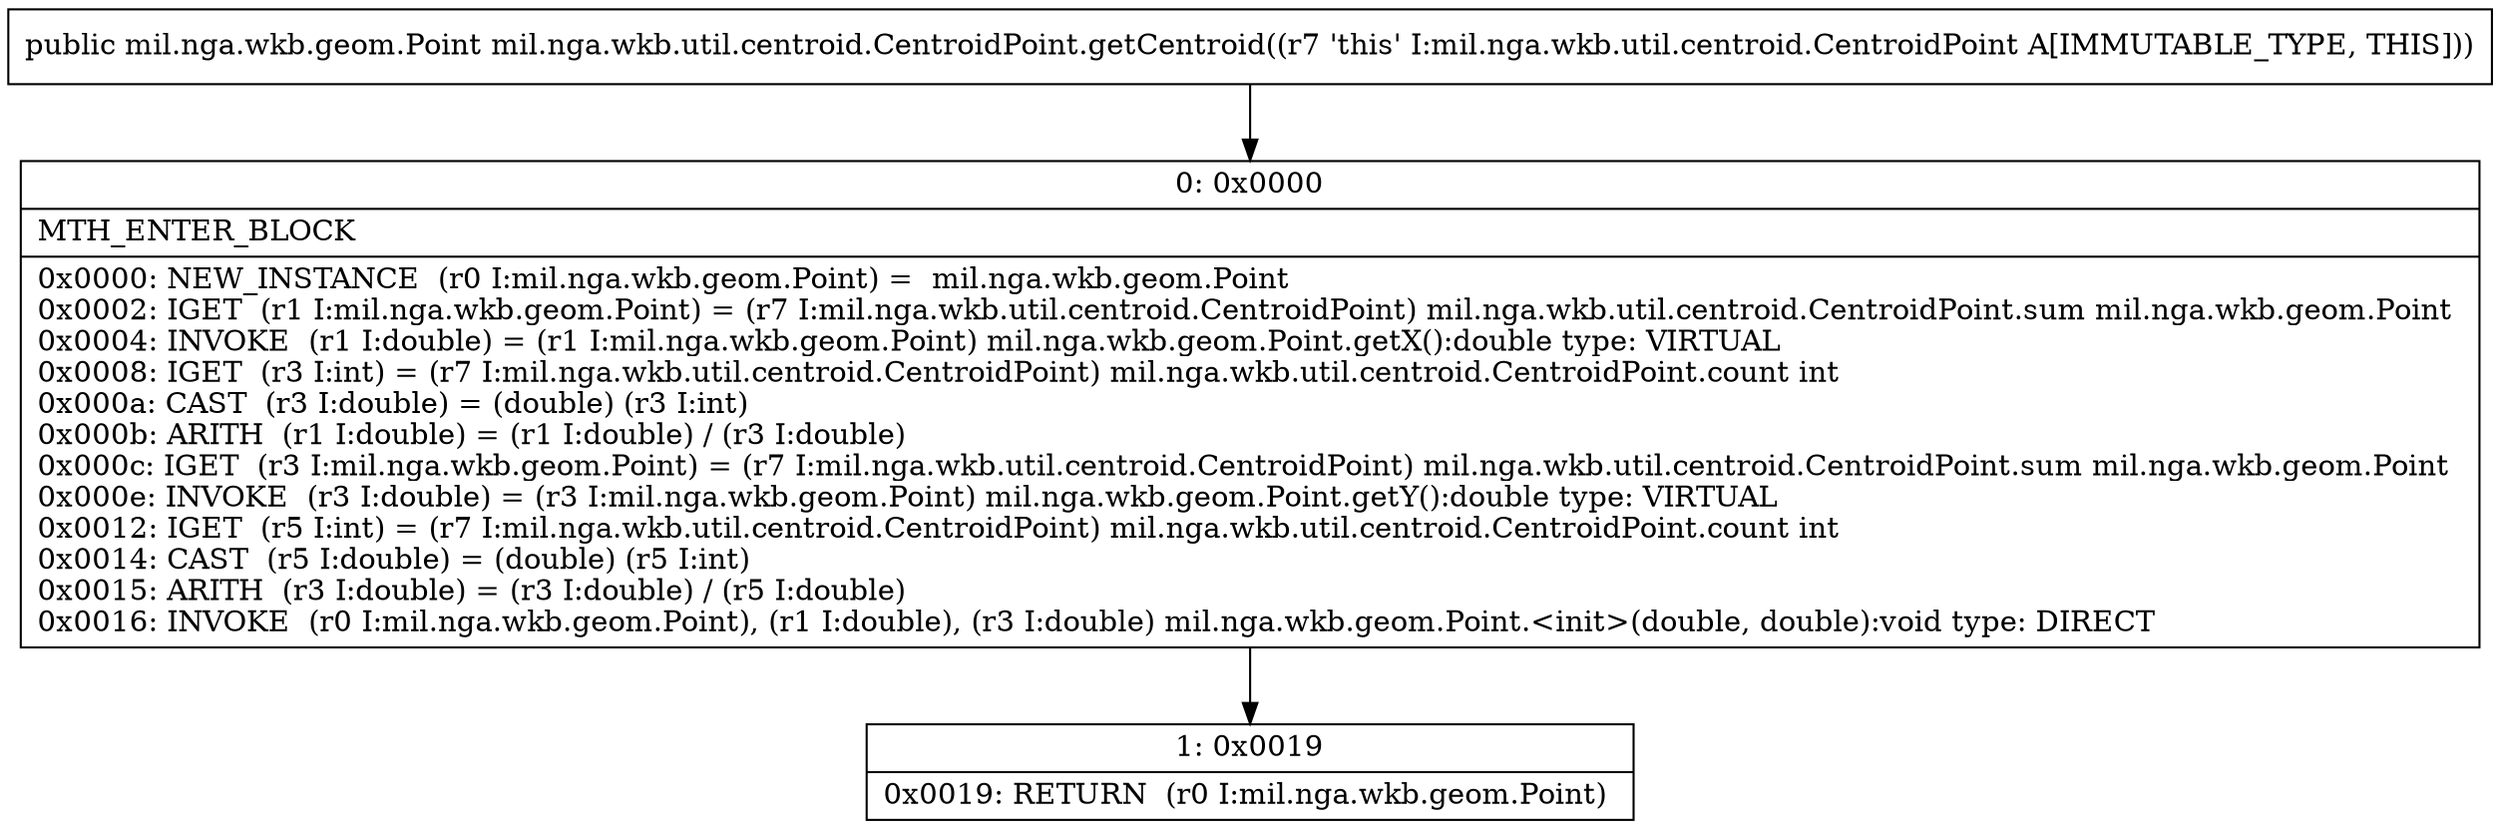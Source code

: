digraph "CFG formil.nga.wkb.util.centroid.CentroidPoint.getCentroid()Lmil\/nga\/wkb\/geom\/Point;" {
Node_0 [shape=record,label="{0\:\ 0x0000|MTH_ENTER_BLOCK\l|0x0000: NEW_INSTANCE  (r0 I:mil.nga.wkb.geom.Point) =  mil.nga.wkb.geom.Point \l0x0002: IGET  (r1 I:mil.nga.wkb.geom.Point) = (r7 I:mil.nga.wkb.util.centroid.CentroidPoint) mil.nga.wkb.util.centroid.CentroidPoint.sum mil.nga.wkb.geom.Point \l0x0004: INVOKE  (r1 I:double) = (r1 I:mil.nga.wkb.geom.Point) mil.nga.wkb.geom.Point.getX():double type: VIRTUAL \l0x0008: IGET  (r3 I:int) = (r7 I:mil.nga.wkb.util.centroid.CentroidPoint) mil.nga.wkb.util.centroid.CentroidPoint.count int \l0x000a: CAST  (r3 I:double) = (double) (r3 I:int) \l0x000b: ARITH  (r1 I:double) = (r1 I:double) \/ (r3 I:double) \l0x000c: IGET  (r3 I:mil.nga.wkb.geom.Point) = (r7 I:mil.nga.wkb.util.centroid.CentroidPoint) mil.nga.wkb.util.centroid.CentroidPoint.sum mil.nga.wkb.geom.Point \l0x000e: INVOKE  (r3 I:double) = (r3 I:mil.nga.wkb.geom.Point) mil.nga.wkb.geom.Point.getY():double type: VIRTUAL \l0x0012: IGET  (r5 I:int) = (r7 I:mil.nga.wkb.util.centroid.CentroidPoint) mil.nga.wkb.util.centroid.CentroidPoint.count int \l0x0014: CAST  (r5 I:double) = (double) (r5 I:int) \l0x0015: ARITH  (r3 I:double) = (r3 I:double) \/ (r5 I:double) \l0x0016: INVOKE  (r0 I:mil.nga.wkb.geom.Point), (r1 I:double), (r3 I:double) mil.nga.wkb.geom.Point.\<init\>(double, double):void type: DIRECT \l}"];
Node_1 [shape=record,label="{1\:\ 0x0019|0x0019: RETURN  (r0 I:mil.nga.wkb.geom.Point) \l}"];
MethodNode[shape=record,label="{public mil.nga.wkb.geom.Point mil.nga.wkb.util.centroid.CentroidPoint.getCentroid((r7 'this' I:mil.nga.wkb.util.centroid.CentroidPoint A[IMMUTABLE_TYPE, THIS])) }"];
MethodNode -> Node_0;
Node_0 -> Node_1;
}

